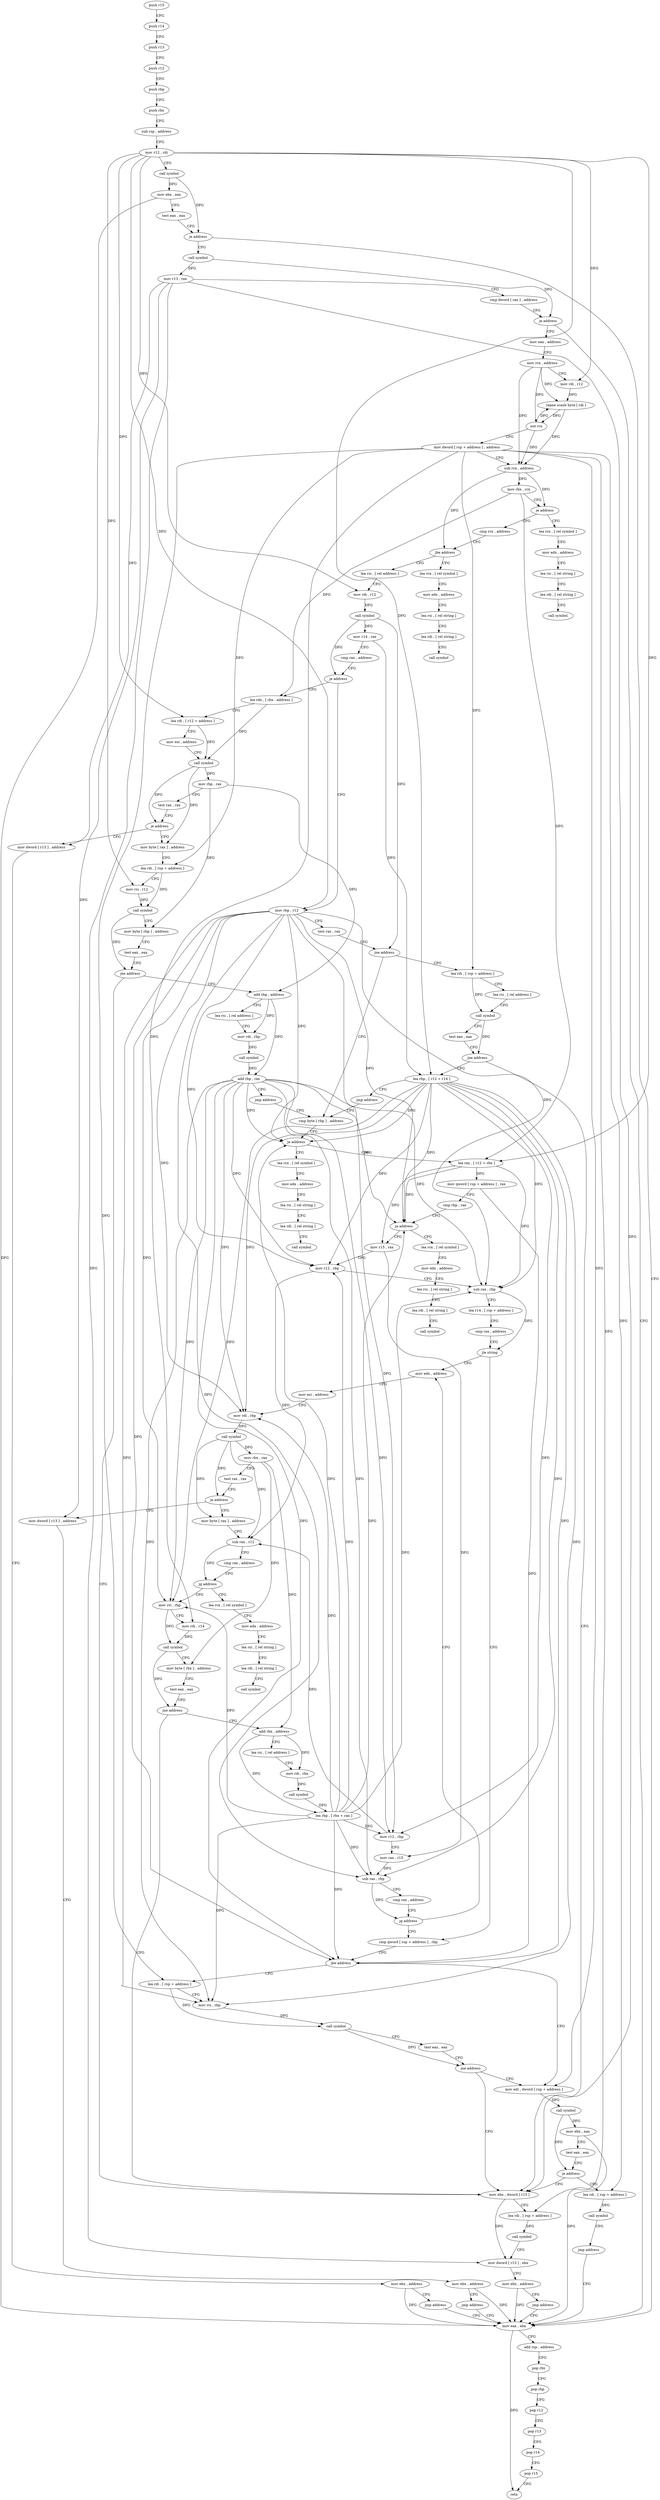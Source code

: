 digraph "func" {
"164452" [label = "push r15" ]
"164454" [label = "push r14" ]
"164456" [label = "push r13" ]
"164458" [label = "push r12" ]
"164460" [label = "push rbp" ]
"164461" [label = "push rbx" ]
"164462" [label = "sub rsp , address" ]
"164466" [label = "mov r12 , rdi" ]
"164469" [label = "call symbol" ]
"164474" [label = "mov ebx , eax" ]
"164476" [label = "test eax , eax" ]
"164478" [label = "je address" ]
"164493" [label = "mov eax , ebx" ]
"164480" [label = "call symbol" ]
"164495" [label = "add rsp , address" ]
"164499" [label = "pop rbx" ]
"164500" [label = "pop rbp" ]
"164501" [label = "pop r12" ]
"164503" [label = "pop r13" ]
"164505" [label = "pop r14" ]
"164507" [label = "pop r15" ]
"164509" [label = "retn" ]
"164485" [label = "mov r13 , rax" ]
"164488" [label = "cmp dword [ rax ] , address" ]
"164491" [label = "je address" ]
"164510" [label = "mov eax , address" ]
"164515" [label = "mov rcx , address" ]
"164522" [label = "mov rdi , r12" ]
"164525" [label = "repne scasb byte [ rdi ]" ]
"164527" [label = "not rcx" ]
"164530" [label = "mov dword [ rsp + address ] , address" ]
"164538" [label = "sub rcx , address" ]
"164542" [label = "mov rbx , rcx" ]
"164545" [label = "je address" ]
"164831" [label = "lea rcx , [ rel symbol ]" ]
"164551" [label = "cmp rcx , address" ]
"164838" [label = "mov edx , address" ]
"164843" [label = "lea rsi , [ rel string ]" ]
"164850" [label = "lea rdi , [ rel string ]" ]
"164857" [label = "call symbol" ]
"164558" [label = "jbe address" ]
"164862" [label = "lea rcx , [ rel symbol ]" ]
"164564" [label = "lea rsi , [ rel address ]" ]
"164869" [label = "mov edx , address" ]
"164874" [label = "lea rsi , [ rel string ]" ]
"164881" [label = "lea rdi , [ rel string ]" ]
"164888" [label = "call symbol" ]
"164571" [label = "mov rdi , r12" ]
"164574" [label = "call symbol" ]
"164579" [label = "mov r14 , rax" ]
"164582" [label = "cmp rax , address" ]
"164586" [label = "je address" ]
"164893" [label = "lea rdx , [ rbx - address ]" ]
"164592" [label = "mov rbp , r12" ]
"164897" [label = "lea rdi , [ r12 + address ]" ]
"164902" [label = "mov esi , address" ]
"164907" [label = "call symbol" ]
"164912" [label = "mov rbp , rax" ]
"164915" [label = "test rax , rax" ]
"164918" [label = "je address" ]
"164975" [label = "mov dword [ r13 ] , address" ]
"164920" [label = "mov byte [ rax ] , address" ]
"164595" [label = "test rax , rax" ]
"164598" [label = "jne address" ]
"164993" [label = "lea rdi , [ rsp + address ]" ]
"164604" [label = "cmp byte [ rbp ] , address" ]
"164983" [label = "mov ebx , address" ]
"164988" [label = "jmp address" ]
"164923" [label = "lea rdi , [ rsp + address ]" ]
"164928" [label = "mov rsi , r12" ]
"164931" [label = "call symbol" ]
"164936" [label = "mov byte [ rbp ] , address" ]
"164940" [label = "test eax , eax" ]
"164942" [label = "jne address" ]
"164803" [label = "mov ebx , dword [ r13 ]" ]
"164948" [label = "add rbp , address" ]
"164998" [label = "lea rsi , [ rel address ]" ]
"165005" [label = "call symbol" ]
"165010" [label = "test eax , eax" ]
"165012" [label = "jne address" ]
"165018" [label = "lea rbp , [ r12 + r14 ]" ]
"164608" [label = "je address" ]
"165027" [label = "lea rcx , [ rel symbol ]" ]
"164614" [label = "lea rax , [ r12 + rbx ]" ]
"164807" [label = "lea rdi , [ rsp + address ]" ]
"164812" [label = "call symbol" ]
"164817" [label = "mov dword [ r13 ] , ebx" ]
"164821" [label = "mov ebx , address" ]
"164826" [label = "jmp address" ]
"164952" [label = "lea rsi , [ rel address ]" ]
"164959" [label = "mov rdi , rbp" ]
"164962" [label = "call symbol" ]
"164967" [label = "add rbp , rax" ]
"164970" [label = "jmp address" ]
"165022" [label = "jmp address" ]
"165034" [label = "mov edx , address" ]
"165039" [label = "lea rsi , [ rel string ]" ]
"165046" [label = "lea rdi , [ rel string ]" ]
"165053" [label = "call symbol" ]
"164618" [label = "mov qword [ rsp + address ] , rax" ]
"164623" [label = "cmp rbp , rax" ]
"164626" [label = "ja address" ]
"165058" [label = "lea rcx , [ rel symbol ]" ]
"164632" [label = "mov r15 , rax" ]
"165065" [label = "mov edx , address" ]
"165070" [label = "lea rsi , [ rel string ]" ]
"165077" [label = "lea rdi , [ rel string ]" ]
"165084" [label = "call symbol" ]
"164635" [label = "mov r12 , rbp" ]
"164638" [label = "sub rax , rbp" ]
"164641" [label = "lea r14 , [ rsp + address ]" ]
"164646" [label = "cmp rax , address" ]
"164652" [label = "jle string" ]
"164760" [label = "cmp qword [ rsp + address ] , rbp" ]
"164654" [label = "mov edx , address" ]
"164765" [label = "jbe address" ]
"164784" [label = "mov edi , dword [ rsp + address ]" ]
"164767" [label = "lea rdi , [ rsp + address ]" ]
"164659" [label = "mov esi , address" ]
"164664" [label = "mov rdi , rbp" ]
"164667" [label = "call symbol" ]
"164672" [label = "mov rbx , rax" ]
"164675" [label = "test rax , rax" ]
"164678" [label = "je address" ]
"165089" [label = "mov dword [ r13 ] , address" ]
"164684" [label = "mov byte [ rax ] , address" ]
"164788" [label = "call symbol" ]
"164793" [label = "mov ebx , eax" ]
"164795" [label = "test eax , eax" ]
"164797" [label = "je address" ]
"165138" [label = "lea rdi , [ rsp + address ]" ]
"164772" [label = "mov rsi , rbp" ]
"164775" [label = "call symbol" ]
"164780" [label = "test eax , eax" ]
"164782" [label = "jne address" ]
"165097" [label = "mov ebx , address" ]
"165102" [label = "jmp address" ]
"164687" [label = "sub rax , r12" ]
"164690" [label = "cmp rax , address" ]
"164696" [label = "jg address" ]
"165107" [label = "lea rcx , [ rel symbol ]" ]
"164702" [label = "mov rsi , rbp" ]
"165143" [label = "call symbol" ]
"165148" [label = "jmp address" ]
"165114" [label = "mov edx , address" ]
"165119" [label = "lea rsi , [ rel string ]" ]
"165126" [label = "lea rdi , [ rel string ]" ]
"165133" [label = "call symbol" ]
"164705" [label = "mov rdi , r14" ]
"164708" [label = "call symbol" ]
"164713" [label = "mov byte [ rbx ] , address" ]
"164716" [label = "test eax , eax" ]
"164718" [label = "jne address" ]
"164720" [label = "add rbx , address" ]
"164724" [label = "lea rsi , [ rel address ]" ]
"164731" [label = "mov rdi , rbx" ]
"164734" [label = "call symbol" ]
"164739" [label = "lea rbp , [ rbx + rax ]" ]
"164743" [label = "mov r12 , rbp" ]
"164746" [label = "mov rax , r15" ]
"164749" [label = "sub rax , rbp" ]
"164752" [label = "cmp rax , address" ]
"164758" [label = "jg address" ]
"164452" -> "164454" [ label = "CFG" ]
"164454" -> "164456" [ label = "CFG" ]
"164456" -> "164458" [ label = "CFG" ]
"164458" -> "164460" [ label = "CFG" ]
"164460" -> "164461" [ label = "CFG" ]
"164461" -> "164462" [ label = "CFG" ]
"164462" -> "164466" [ label = "CFG" ]
"164466" -> "164469" [ label = "CFG" ]
"164466" -> "164522" [ label = "DFG" ]
"164466" -> "164571" [ label = "DFG" ]
"164466" -> "164897" [ label = "DFG" ]
"164466" -> "164592" [ label = "DFG" ]
"164466" -> "164928" [ label = "DFG" ]
"164466" -> "165018" [ label = "DFG" ]
"164466" -> "164614" [ label = "DFG" ]
"164469" -> "164474" [ label = "DFG" ]
"164469" -> "164478" [ label = "DFG" ]
"164474" -> "164476" [ label = "CFG" ]
"164474" -> "164493" [ label = "DFG" ]
"164476" -> "164478" [ label = "CFG" ]
"164478" -> "164493" [ label = "CFG" ]
"164478" -> "164480" [ label = "CFG" ]
"164493" -> "164495" [ label = "CFG" ]
"164493" -> "164509" [ label = "DFG" ]
"164480" -> "164485" [ label = "DFG" ]
"164480" -> "164491" [ label = "DFG" ]
"164495" -> "164499" [ label = "CFG" ]
"164499" -> "164500" [ label = "CFG" ]
"164500" -> "164501" [ label = "CFG" ]
"164501" -> "164503" [ label = "CFG" ]
"164503" -> "164505" [ label = "CFG" ]
"164505" -> "164507" [ label = "CFG" ]
"164507" -> "164509" [ label = "CFG" ]
"164485" -> "164488" [ label = "CFG" ]
"164485" -> "164975" [ label = "DFG" ]
"164485" -> "164803" [ label = "DFG" ]
"164485" -> "164817" [ label = "DFG" ]
"164485" -> "165089" [ label = "DFG" ]
"164488" -> "164491" [ label = "CFG" ]
"164491" -> "164510" [ label = "CFG" ]
"164491" -> "164493" [ label = "CFG" ]
"164510" -> "164515" [ label = "CFG" ]
"164515" -> "164522" [ label = "CFG" ]
"164515" -> "164525" [ label = "DFG" ]
"164515" -> "164527" [ label = "DFG" ]
"164515" -> "164538" [ label = "DFG" ]
"164522" -> "164525" [ label = "DFG" ]
"164525" -> "164527" [ label = "DFG" ]
"164525" -> "164538" [ label = "DFG" ]
"164527" -> "164530" [ label = "CFG" ]
"164527" -> "164525" [ label = "DFG" ]
"164527" -> "164538" [ label = "DFG" ]
"164530" -> "164538" [ label = "CFG" ]
"164530" -> "164784" [ label = "DFG" ]
"164530" -> "164923" [ label = "DFG" ]
"164530" -> "164993" [ label = "DFG" ]
"164530" -> "164807" [ label = "DFG" ]
"164530" -> "164767" [ label = "DFG" ]
"164530" -> "165138" [ label = "DFG" ]
"164530" -> "164705" [ label = "DFG" ]
"164538" -> "164542" [ label = "DFG" ]
"164538" -> "164558" [ label = "DFG" ]
"164538" -> "164545" [ label = "DFG" ]
"164542" -> "164545" [ label = "CFG" ]
"164542" -> "164893" [ label = "DFG" ]
"164542" -> "164614" [ label = "DFG" ]
"164545" -> "164831" [ label = "CFG" ]
"164545" -> "164551" [ label = "CFG" ]
"164831" -> "164838" [ label = "CFG" ]
"164551" -> "164558" [ label = "CFG" ]
"164838" -> "164843" [ label = "CFG" ]
"164843" -> "164850" [ label = "CFG" ]
"164850" -> "164857" [ label = "CFG" ]
"164558" -> "164862" [ label = "CFG" ]
"164558" -> "164564" [ label = "CFG" ]
"164862" -> "164869" [ label = "CFG" ]
"164564" -> "164571" [ label = "CFG" ]
"164869" -> "164874" [ label = "CFG" ]
"164874" -> "164881" [ label = "CFG" ]
"164881" -> "164888" [ label = "CFG" ]
"164571" -> "164574" [ label = "DFG" ]
"164574" -> "164579" [ label = "DFG" ]
"164574" -> "164586" [ label = "DFG" ]
"164574" -> "164598" [ label = "DFG" ]
"164579" -> "164582" [ label = "CFG" ]
"164579" -> "165018" [ label = "DFG" ]
"164582" -> "164586" [ label = "CFG" ]
"164586" -> "164893" [ label = "CFG" ]
"164586" -> "164592" [ label = "CFG" ]
"164893" -> "164897" [ label = "CFG" ]
"164893" -> "164907" [ label = "DFG" ]
"164592" -> "164595" [ label = "CFG" ]
"164592" -> "164608" [ label = "DFG" ]
"164592" -> "164626" [ label = "DFG" ]
"164592" -> "164635" [ label = "DFG" ]
"164592" -> "164638" [ label = "DFG" ]
"164592" -> "164765" [ label = "DFG" ]
"164592" -> "164664" [ label = "DFG" ]
"164592" -> "164772" [ label = "DFG" ]
"164592" -> "164702" [ label = "DFG" ]
"164592" -> "164743" [ label = "DFG" ]
"164592" -> "164749" [ label = "DFG" ]
"164897" -> "164902" [ label = "CFG" ]
"164897" -> "164907" [ label = "DFG" ]
"164902" -> "164907" [ label = "CFG" ]
"164907" -> "164912" [ label = "DFG" ]
"164907" -> "164918" [ label = "DFG" ]
"164907" -> "164920" [ label = "DFG" ]
"164912" -> "164915" [ label = "CFG" ]
"164912" -> "164936" [ label = "DFG" ]
"164912" -> "164948" [ label = "DFG" ]
"164915" -> "164918" [ label = "CFG" ]
"164918" -> "164975" [ label = "CFG" ]
"164918" -> "164920" [ label = "CFG" ]
"164975" -> "164983" [ label = "CFG" ]
"164920" -> "164923" [ label = "CFG" ]
"164595" -> "164598" [ label = "CFG" ]
"164598" -> "164993" [ label = "CFG" ]
"164598" -> "164604" [ label = "CFG" ]
"164993" -> "164998" [ label = "CFG" ]
"164993" -> "165005" [ label = "DFG" ]
"164604" -> "164608" [ label = "CFG" ]
"164983" -> "164988" [ label = "CFG" ]
"164983" -> "164493" [ label = "DFG" ]
"164988" -> "164493" [ label = "CFG" ]
"164923" -> "164928" [ label = "CFG" ]
"164923" -> "164931" [ label = "DFG" ]
"164928" -> "164931" [ label = "DFG" ]
"164931" -> "164936" [ label = "CFG" ]
"164931" -> "164942" [ label = "DFG" ]
"164936" -> "164940" [ label = "CFG" ]
"164940" -> "164942" [ label = "CFG" ]
"164942" -> "164803" [ label = "CFG" ]
"164942" -> "164948" [ label = "CFG" ]
"164803" -> "164807" [ label = "CFG" ]
"164803" -> "164817" [ label = "DFG" ]
"164948" -> "164952" [ label = "CFG" ]
"164948" -> "164959" [ label = "DFG" ]
"164948" -> "164967" [ label = "DFG" ]
"164998" -> "165005" [ label = "CFG" ]
"165005" -> "165010" [ label = "CFG" ]
"165005" -> "165012" [ label = "DFG" ]
"165010" -> "165012" [ label = "CFG" ]
"165012" -> "164803" [ label = "CFG" ]
"165012" -> "165018" [ label = "CFG" ]
"165018" -> "165022" [ label = "CFG" ]
"165018" -> "164608" [ label = "DFG" ]
"165018" -> "164626" [ label = "DFG" ]
"165018" -> "164635" [ label = "DFG" ]
"165018" -> "164638" [ label = "DFG" ]
"165018" -> "164765" [ label = "DFG" ]
"165018" -> "164664" [ label = "DFG" ]
"165018" -> "164772" [ label = "DFG" ]
"165018" -> "164702" [ label = "DFG" ]
"165018" -> "164743" [ label = "DFG" ]
"165018" -> "164749" [ label = "DFG" ]
"164608" -> "165027" [ label = "CFG" ]
"164608" -> "164614" [ label = "CFG" ]
"165027" -> "165034" [ label = "CFG" ]
"164614" -> "164618" [ label = "DFG" ]
"164614" -> "164626" [ label = "DFG" ]
"164614" -> "164632" [ label = "DFG" ]
"164614" -> "164638" [ label = "DFG" ]
"164807" -> "164812" [ label = "DFG" ]
"164812" -> "164817" [ label = "CFG" ]
"164817" -> "164821" [ label = "CFG" ]
"164821" -> "164826" [ label = "CFG" ]
"164821" -> "164493" [ label = "DFG" ]
"164826" -> "164493" [ label = "CFG" ]
"164952" -> "164959" [ label = "CFG" ]
"164959" -> "164962" [ label = "DFG" ]
"164962" -> "164967" [ label = "DFG" ]
"164967" -> "164970" [ label = "CFG" ]
"164967" -> "164608" [ label = "DFG" ]
"164967" -> "164626" [ label = "DFG" ]
"164967" -> "164635" [ label = "DFG" ]
"164967" -> "164638" [ label = "DFG" ]
"164967" -> "164765" [ label = "DFG" ]
"164967" -> "164664" [ label = "DFG" ]
"164967" -> "164772" [ label = "DFG" ]
"164967" -> "164702" [ label = "DFG" ]
"164967" -> "164743" [ label = "DFG" ]
"164967" -> "164749" [ label = "DFG" ]
"164970" -> "164604" [ label = "CFG" ]
"165022" -> "164604" [ label = "CFG" ]
"165034" -> "165039" [ label = "CFG" ]
"165039" -> "165046" [ label = "CFG" ]
"165046" -> "165053" [ label = "CFG" ]
"164618" -> "164623" [ label = "CFG" ]
"164618" -> "164765" [ label = "DFG" ]
"164623" -> "164626" [ label = "CFG" ]
"164626" -> "165058" [ label = "CFG" ]
"164626" -> "164632" [ label = "CFG" ]
"165058" -> "165065" [ label = "CFG" ]
"164632" -> "164635" [ label = "CFG" ]
"164632" -> "164746" [ label = "DFG" ]
"165065" -> "165070" [ label = "CFG" ]
"165070" -> "165077" [ label = "CFG" ]
"165077" -> "165084" [ label = "CFG" ]
"164635" -> "164638" [ label = "CFG" ]
"164635" -> "164687" [ label = "DFG" ]
"164638" -> "164641" [ label = "CFG" ]
"164638" -> "164652" [ label = "DFG" ]
"164641" -> "164646" [ label = "CFG" ]
"164646" -> "164652" [ label = "CFG" ]
"164652" -> "164760" [ label = "CFG" ]
"164652" -> "164654" [ label = "CFG" ]
"164760" -> "164765" [ label = "CFG" ]
"164654" -> "164659" [ label = "CFG" ]
"164765" -> "164784" [ label = "CFG" ]
"164765" -> "164767" [ label = "CFG" ]
"164784" -> "164788" [ label = "DFG" ]
"164767" -> "164772" [ label = "CFG" ]
"164767" -> "164775" [ label = "DFG" ]
"164659" -> "164664" [ label = "CFG" ]
"164664" -> "164667" [ label = "DFG" ]
"164667" -> "164672" [ label = "DFG" ]
"164667" -> "164678" [ label = "DFG" ]
"164667" -> "164684" [ label = "DFG" ]
"164667" -> "164687" [ label = "DFG" ]
"164672" -> "164675" [ label = "CFG" ]
"164672" -> "164713" [ label = "DFG" ]
"164672" -> "164720" [ label = "DFG" ]
"164675" -> "164678" [ label = "CFG" ]
"164678" -> "165089" [ label = "CFG" ]
"164678" -> "164684" [ label = "CFG" ]
"165089" -> "165097" [ label = "CFG" ]
"164684" -> "164687" [ label = "CFG" ]
"164788" -> "164793" [ label = "DFG" ]
"164788" -> "164797" [ label = "DFG" ]
"164793" -> "164795" [ label = "CFG" ]
"164793" -> "164493" [ label = "DFG" ]
"164795" -> "164797" [ label = "CFG" ]
"164797" -> "165138" [ label = "CFG" ]
"164797" -> "164803" [ label = "CFG" ]
"165138" -> "165143" [ label = "DFG" ]
"164772" -> "164775" [ label = "DFG" ]
"164775" -> "164780" [ label = "CFG" ]
"164775" -> "164782" [ label = "DFG" ]
"164780" -> "164782" [ label = "CFG" ]
"164782" -> "164803" [ label = "CFG" ]
"164782" -> "164784" [ label = "CFG" ]
"165097" -> "165102" [ label = "CFG" ]
"165097" -> "164493" [ label = "DFG" ]
"165102" -> "164493" [ label = "CFG" ]
"164687" -> "164690" [ label = "CFG" ]
"164687" -> "164696" [ label = "DFG" ]
"164690" -> "164696" [ label = "CFG" ]
"164696" -> "165107" [ label = "CFG" ]
"164696" -> "164702" [ label = "CFG" ]
"165107" -> "165114" [ label = "CFG" ]
"164702" -> "164705" [ label = "CFG" ]
"164702" -> "164708" [ label = "DFG" ]
"165143" -> "165148" [ label = "CFG" ]
"165148" -> "164493" [ label = "CFG" ]
"165114" -> "165119" [ label = "CFG" ]
"165119" -> "165126" [ label = "CFG" ]
"165126" -> "165133" [ label = "CFG" ]
"164705" -> "164708" [ label = "DFG" ]
"164708" -> "164713" [ label = "CFG" ]
"164708" -> "164718" [ label = "DFG" ]
"164713" -> "164716" [ label = "CFG" ]
"164716" -> "164718" [ label = "CFG" ]
"164718" -> "164803" [ label = "CFG" ]
"164718" -> "164720" [ label = "CFG" ]
"164720" -> "164724" [ label = "CFG" ]
"164720" -> "164731" [ label = "DFG" ]
"164720" -> "164739" [ label = "DFG" ]
"164724" -> "164731" [ label = "CFG" ]
"164731" -> "164734" [ label = "DFG" ]
"164734" -> "164739" [ label = "DFG" ]
"164739" -> "164743" [ label = "DFG" ]
"164739" -> "164608" [ label = "DFG" ]
"164739" -> "164635" [ label = "DFG" ]
"164739" -> "164638" [ label = "DFG" ]
"164739" -> "164765" [ label = "DFG" ]
"164739" -> "164664" [ label = "DFG" ]
"164739" -> "164772" [ label = "DFG" ]
"164739" -> "164702" [ label = "DFG" ]
"164739" -> "164626" [ label = "DFG" ]
"164739" -> "164749" [ label = "DFG" ]
"164743" -> "164746" [ label = "CFG" ]
"164743" -> "164687" [ label = "DFG" ]
"164746" -> "164749" [ label = "DFG" ]
"164749" -> "164752" [ label = "CFG" ]
"164749" -> "164758" [ label = "DFG" ]
"164752" -> "164758" [ label = "CFG" ]
"164758" -> "164654" [ label = "CFG" ]
"164758" -> "164760" [ label = "CFG" ]
}
